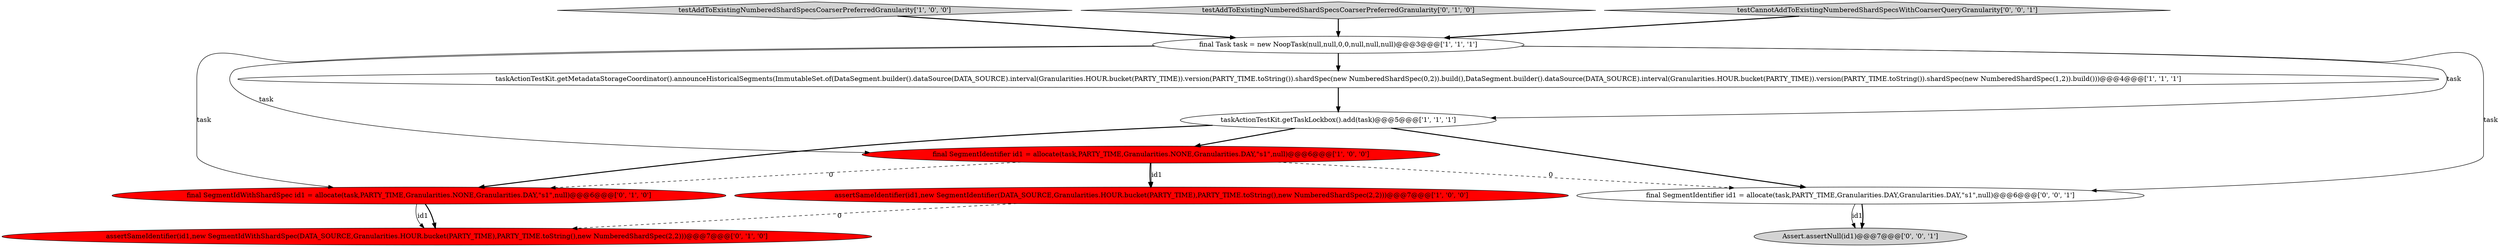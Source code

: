 digraph {
5 [style = filled, label = "taskActionTestKit.getTaskLockbox().add(task)@@@5@@@['1', '1', '1']", fillcolor = white, shape = ellipse image = "AAA0AAABBB1BBB"];
0 [style = filled, label = "final SegmentIdentifier id1 = allocate(task,PARTY_TIME,Granularities.NONE,Granularities.DAY,\"s1\",null)@@@6@@@['1', '0', '0']", fillcolor = red, shape = ellipse image = "AAA1AAABBB1BBB"];
8 [style = filled, label = "assertSameIdentifier(id1,new SegmentIdWithShardSpec(DATA_SOURCE,Granularities.HOUR.bucket(PARTY_TIME),PARTY_TIME.toString(),new NumberedShardSpec(2,2)))@@@7@@@['0', '1', '0']", fillcolor = red, shape = ellipse image = "AAA1AAABBB2BBB"];
6 [style = filled, label = "final SegmentIdWithShardSpec id1 = allocate(task,PARTY_TIME,Granularities.NONE,Granularities.DAY,\"s1\",null)@@@6@@@['0', '1', '0']", fillcolor = red, shape = ellipse image = "AAA1AAABBB2BBB"];
4 [style = filled, label = "final Task task = new NoopTask(null,null,0,0,null,null,null)@@@3@@@['1', '1', '1']", fillcolor = white, shape = ellipse image = "AAA0AAABBB1BBB"];
2 [style = filled, label = "testAddToExistingNumberedShardSpecsCoarserPreferredGranularity['1', '0', '0']", fillcolor = lightgray, shape = diamond image = "AAA0AAABBB1BBB"];
7 [style = filled, label = "testAddToExistingNumberedShardSpecsCoarserPreferredGranularity['0', '1', '0']", fillcolor = lightgray, shape = diamond image = "AAA0AAABBB2BBB"];
3 [style = filled, label = "assertSameIdentifier(id1,new SegmentIdentifier(DATA_SOURCE,Granularities.HOUR.bucket(PARTY_TIME),PARTY_TIME.toString(),new NumberedShardSpec(2,2)))@@@7@@@['1', '0', '0']", fillcolor = red, shape = ellipse image = "AAA1AAABBB1BBB"];
11 [style = filled, label = "Assert.assertNull(id1)@@@7@@@['0', '0', '1']", fillcolor = lightgray, shape = ellipse image = "AAA0AAABBB3BBB"];
9 [style = filled, label = "testCannotAddToExistingNumberedShardSpecsWithCoarserQueryGranularity['0', '0', '1']", fillcolor = lightgray, shape = diamond image = "AAA0AAABBB3BBB"];
1 [style = filled, label = "taskActionTestKit.getMetadataStorageCoordinator().announceHistoricalSegments(ImmutableSet.of(DataSegment.builder().dataSource(DATA_SOURCE).interval(Granularities.HOUR.bucket(PARTY_TIME)).version(PARTY_TIME.toString()).shardSpec(new NumberedShardSpec(0,2)).build(),DataSegment.builder().dataSource(DATA_SOURCE).interval(Granularities.HOUR.bucket(PARTY_TIME)).version(PARTY_TIME.toString()).shardSpec(new NumberedShardSpec(1,2)).build()))@@@4@@@['1', '1', '1']", fillcolor = white, shape = ellipse image = "AAA0AAABBB1BBB"];
10 [style = filled, label = "final SegmentIdentifier id1 = allocate(task,PARTY_TIME,Granularities.DAY,Granularities.DAY,\"s1\",null)@@@6@@@['0', '0', '1']", fillcolor = white, shape = ellipse image = "AAA0AAABBB3BBB"];
1->5 [style = bold, label=""];
0->3 [style = bold, label=""];
5->10 [style = bold, label=""];
0->3 [style = solid, label="id1"];
9->4 [style = bold, label=""];
0->6 [style = dashed, label="0"];
7->4 [style = bold, label=""];
4->6 [style = solid, label="task"];
10->11 [style = solid, label="id1"];
2->4 [style = bold, label=""];
0->10 [style = dashed, label="0"];
5->6 [style = bold, label=""];
5->0 [style = bold, label=""];
4->0 [style = solid, label="task"];
6->8 [style = bold, label=""];
4->10 [style = solid, label="task"];
3->8 [style = dashed, label="0"];
4->1 [style = bold, label=""];
4->5 [style = solid, label="task"];
6->8 [style = solid, label="id1"];
10->11 [style = bold, label=""];
}
